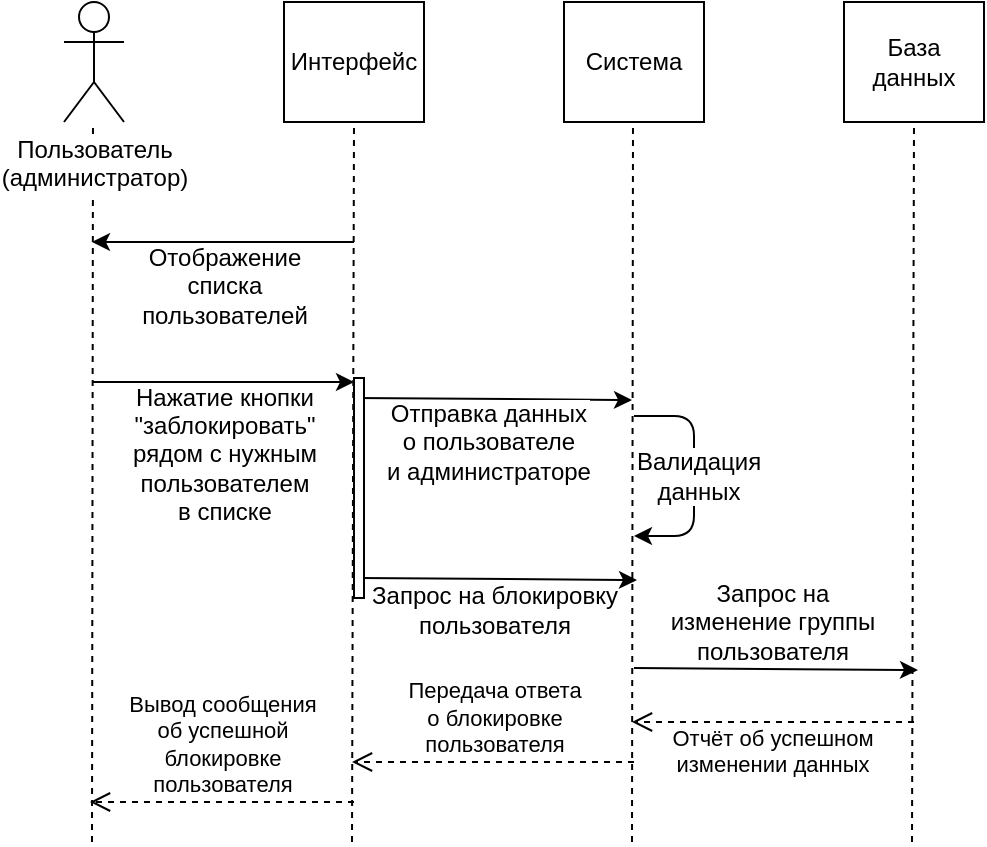 <mxfile version="10.7.5" type="github"><diagram id="q4vIXyQKYBU31qtHyeVN" name="Page-1"><mxGraphModel dx="1568" dy="574" grid="1" gridSize="10" guides="1" tooltips="1" connect="1" arrows="1" fold="1" page="1" pageScale="1" pageWidth="827" pageHeight="1169" math="0" shadow="0"><root><mxCell id="0"/><mxCell id="1" parent="0"/><mxCell id="HOLUYPsB8JBBg2JxnUYU-1" value="Интерфейс" style="rounded=0;whiteSpace=wrap;html=1;" parent="1" vertex="1"><mxGeometry x="230" y="200" width="70" height="60" as="geometry"/></mxCell><mxCell id="HOLUYPsB8JBBg2JxnUYU-2" value="Система" style="rounded=0;whiteSpace=wrap;html=1;" parent="1" vertex="1"><mxGeometry x="370" y="200" width="70" height="60" as="geometry"/></mxCell><mxCell id="HOLUYPsB8JBBg2JxnUYU-3" value="База данных" style="rounded=0;whiteSpace=wrap;html=1;" parent="1" vertex="1"><mxGeometry x="510" y="200" width="70" height="60" as="geometry"/></mxCell><mxCell id="HOLUYPsB8JBBg2JxnUYU-4" value="" style="endArrow=none;dashed=1;html=1;entryX=0.5;entryY=1;entryDx=0;entryDy=0;" parent="1" target="HOLUYPsB8JBBg2JxnUYU-3" edge="1"><mxGeometry width="50" height="50" relative="1" as="geometry"><mxPoint x="544" y="620" as="sourcePoint"/><mxPoint x="150" y="300" as="targetPoint"/></mxGeometry></mxCell><mxCell id="HOLUYPsB8JBBg2JxnUYU-5" value="" style="endArrow=none;dashed=1;html=1;entryX=0.5;entryY=1;entryDx=0;entryDy=0;" parent="1" edge="1"><mxGeometry width="50" height="50" relative="1" as="geometry"><mxPoint x="404" y="620" as="sourcePoint"/><mxPoint x="404.5" y="260.0" as="targetPoint"/></mxGeometry></mxCell><mxCell id="HOLUYPsB8JBBg2JxnUYU-6" value="" style="endArrow=none;dashed=1;html=1;entryX=0.5;entryY=1;entryDx=0;entryDy=0;" parent="1" edge="1"><mxGeometry width="50" height="50" relative="1" as="geometry"><mxPoint x="264" y="620" as="sourcePoint"/><mxPoint x="265" y="260.0" as="targetPoint"/></mxGeometry></mxCell><mxCell id="HOLUYPsB8JBBg2JxnUYU-7" value="" style="endArrow=none;dashed=1;html=1;entryX=0.5;entryY=1;entryDx=0;entryDy=0;" parent="1" edge="1"><mxGeometry width="50" height="50" relative="1" as="geometry"><mxPoint x="134.0" y="620" as="sourcePoint"/><mxPoint x="134.5" y="260.0" as="targetPoint"/></mxGeometry></mxCell><mxCell id="HOLUYPsB8JBBg2JxnUYU-8" value="Пользователь&lt;br&gt;(администратор)&lt;br&gt;" style="shape=umlActor;verticalLabelPosition=bottom;labelBackgroundColor=#ffffff;verticalAlign=top;html=1;outlineConnect=0;" parent="1" vertex="1"><mxGeometry x="120" y="200" width="30" height="60" as="geometry"/></mxCell><mxCell id="HOLUYPsB8JBBg2JxnUYU-9" value="" style="endArrow=classic;html=1;" parent="1" edge="1"><mxGeometry width="50" height="50" relative="1" as="geometry"><mxPoint x="265" y="320.0" as="sourcePoint"/><mxPoint x="134.0" y="320.0" as="targetPoint"/></mxGeometry></mxCell><mxCell id="HOLUYPsB8JBBg2JxnUYU-10" value="Отображение&lt;br&gt;списка&lt;br&gt;пользователей" style="text;html=1;resizable=0;points=[];align=center;verticalAlign=middle;labelBackgroundColor=#ffffff;" parent="HOLUYPsB8JBBg2JxnUYU-9" vertex="1" connectable="0"><mxGeometry x="0.171" relative="1" as="geometry"><mxPoint x="11.5" y="22" as="offset"/></mxGeometry></mxCell><mxCell id="HOLUYPsB8JBBg2JxnUYU-11" value="" style="endArrow=classic;html=1;" parent="1" edge="1"><mxGeometry width="50" height="50" relative="1" as="geometry"><mxPoint x="134.0" y="390" as="sourcePoint"/><mxPoint x="265" y="390" as="targetPoint"/></mxGeometry></mxCell><mxCell id="HOLUYPsB8JBBg2JxnUYU-12" value="Нажатие кнопки&lt;br&gt;&quot;заблокировать&quot;&lt;br&gt;рядом с нужным&lt;br&gt;пользователем&lt;br&gt;в списке&lt;br&gt;" style="text;html=1;resizable=0;points=[];align=center;verticalAlign=middle;labelBackgroundColor=#ffffff;" parent="HOLUYPsB8JBBg2JxnUYU-11" vertex="1" connectable="0"><mxGeometry x="0.23" relative="1" as="geometry"><mxPoint x="-14.5" y="36" as="offset"/></mxGeometry></mxCell><mxCell id="HOLUYPsB8JBBg2JxnUYU-13" value="" style="endArrow=classic;html=1;" parent="1" edge="1"><mxGeometry width="50" height="50" relative="1" as="geometry"><mxPoint x="405" y="533" as="sourcePoint"/><mxPoint x="547" y="534" as="targetPoint"/></mxGeometry></mxCell><mxCell id="HOLUYPsB8JBBg2JxnUYU-14" value="Запрос на&lt;br&gt;изменение группы&lt;br&gt;пользователя&lt;br&gt;" style="text;html=1;resizable=0;points=[];align=center;verticalAlign=middle;labelBackgroundColor=#ffffff;" parent="HOLUYPsB8JBBg2JxnUYU-13" vertex="1" connectable="0"><mxGeometry x="0.279" relative="1" as="geometry"><mxPoint x="-22" y="-23.5" as="offset"/></mxGeometry></mxCell><mxCell id="HOLUYPsB8JBBg2JxnUYU-21" value="" style="endArrow=classic;html=1;" parent="1" edge="1"><mxGeometry width="50" height="50" relative="1" as="geometry"><mxPoint x="267.5" y="488" as="sourcePoint"/><mxPoint x="406.5" y="489" as="targetPoint"/></mxGeometry></mxCell><mxCell id="HOLUYPsB8JBBg2JxnUYU-22" value="Запрос на блокировку&lt;br&gt;пользователя&lt;br&gt;" style="text;html=1;resizable=0;points=[];align=center;verticalAlign=middle;labelBackgroundColor=#ffffff;" parent="HOLUYPsB8JBBg2JxnUYU-21" vertex="1" connectable="0"><mxGeometry x="-0.143" y="-1" relative="1" as="geometry"><mxPoint x="7.5" y="14.5" as="offset"/></mxGeometry></mxCell><mxCell id="HOLUYPsB8JBBg2JxnUYU-23" value="" style="endArrow=classic;html=1;" parent="1" edge="1"><mxGeometry width="50" height="50" relative="1" as="geometry"><mxPoint x="265" y="398" as="sourcePoint"/><mxPoint x="404" y="399" as="targetPoint"/></mxGeometry></mxCell><mxCell id="HOLUYPsB8JBBg2JxnUYU-24" value="Отправка данных&lt;br&gt;о пользователе&lt;br&gt;и администраторе&lt;br&gt;" style="text;html=1;resizable=0;points=[];align=center;verticalAlign=middle;labelBackgroundColor=#ffffff;" parent="HOLUYPsB8JBBg2JxnUYU-23" vertex="1" connectable="0"><mxGeometry x="-0.143" y="-1" relative="1" as="geometry"><mxPoint x="7.5" y="20.5" as="offset"/></mxGeometry></mxCell><mxCell id="HOLUYPsB8JBBg2JxnUYU-25" value="" style="endArrow=classic;html=1;" parent="1" edge="1"><mxGeometry width="50" height="50" relative="1" as="geometry"><mxPoint x="405" y="407" as="sourcePoint"/><mxPoint x="405" y="467" as="targetPoint"/><Array as="points"><mxPoint x="435" y="407"/><mxPoint x="435" y="467"/></Array></mxGeometry></mxCell><mxCell id="HOLUYPsB8JBBg2JxnUYU-26" value="Валидация&lt;br&gt;данных&lt;br&gt;" style="text;html=1;resizable=0;points=[];align=center;verticalAlign=middle;labelBackgroundColor=#ffffff;" parent="HOLUYPsB8JBBg2JxnUYU-25" vertex="1" connectable="0"><mxGeometry x="0.079" relative="1" as="geometry"><mxPoint x="2" y="-5" as="offset"/></mxGeometry></mxCell><mxCell id="HOLUYPsB8JBBg2JxnUYU-27" value="" style="rounded=0;whiteSpace=wrap;html=1;" parent="1" vertex="1"><mxGeometry x="265" y="388" width="5" height="110" as="geometry"/></mxCell><mxCell id="scE3uGc2nWN_I-Eo3OAt-1" value="&lt;span&gt;Отчёт об успешном&lt;/span&gt;&lt;br&gt;&lt;span&gt;изменении данных&lt;/span&gt;" style="html=1;verticalAlign=bottom;endArrow=open;dashed=1;endSize=8;" edge="1" parent="1"><mxGeometry x="0.007" y="30" relative="1" as="geometry"><mxPoint x="545" y="560" as="sourcePoint"/><mxPoint x="404" y="560" as="targetPoint"/><mxPoint as="offset"/></mxGeometry></mxCell><mxCell id="scE3uGc2nWN_I-Eo3OAt-2" value="&lt;span&gt;Передача ответа&lt;/span&gt;&lt;br&gt;&lt;span&gt;о блокировке&lt;/span&gt;&lt;br&gt;&lt;span&gt;пользователя&lt;/span&gt;" style="html=1;verticalAlign=bottom;endArrow=open;dashed=1;endSize=8;" edge="1" parent="1"><mxGeometry relative="1" as="geometry"><mxPoint x="405" y="580" as="sourcePoint"/><mxPoint x="264" y="580" as="targetPoint"/></mxGeometry></mxCell><mxCell id="scE3uGc2nWN_I-Eo3OAt-3" value="&lt;span&gt;Вывод сообщения&lt;/span&gt;&lt;br&gt;&lt;span&gt;об успешной&lt;/span&gt;&lt;br&gt;&lt;span&gt;блокировке&lt;/span&gt;&lt;br&gt;&lt;span&gt;пользователя&lt;/span&gt;" style="html=1;verticalAlign=bottom;endArrow=open;dashed=1;endSize=8;" edge="1" parent="1"><mxGeometry relative="1" as="geometry"><mxPoint x="265" y="600" as="sourcePoint"/><mxPoint x="133" y="600" as="targetPoint"/></mxGeometry></mxCell></root></mxGraphModel></diagram></mxfile>